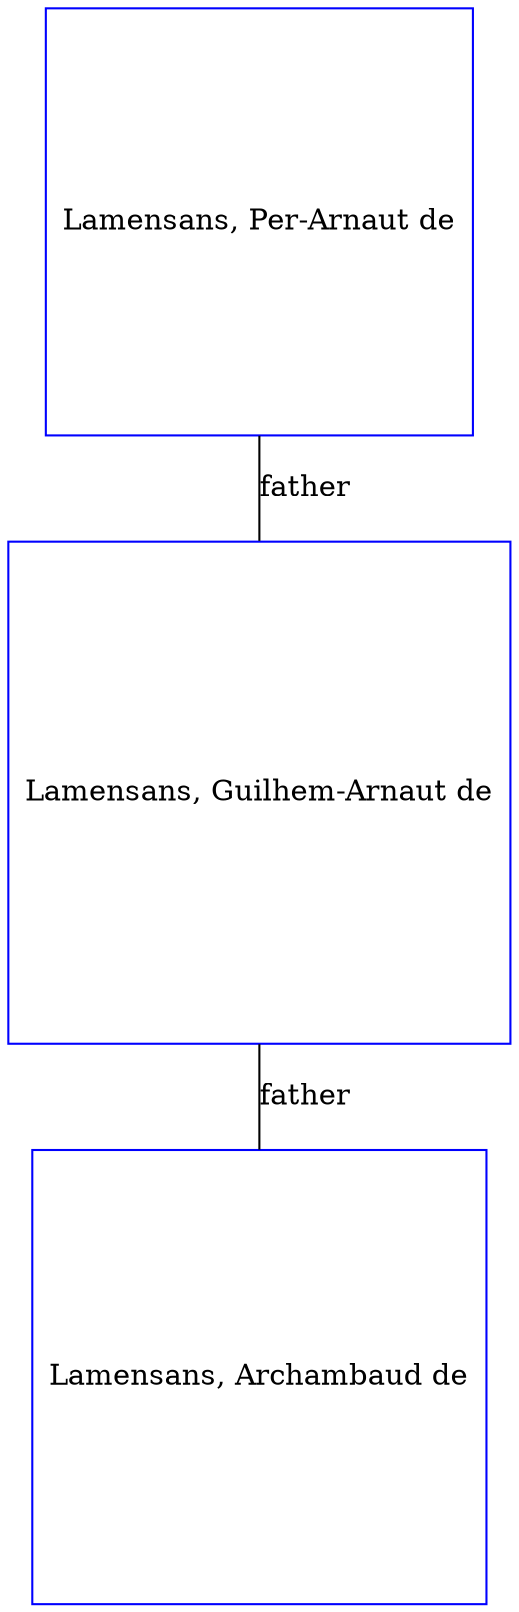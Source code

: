digraph D {
    edge [dir=none];    node [shape=box];    "016528"   [label="Lamensans, Per-Arnaut de", shape=box, regular=1, color="blue"] ;
"023099"   [label="Lamensans, Archambaud de", shape=box, regular=1, color="blue"] ;
"016529"   [label="Lamensans, Guilhem-Arnaut de", shape=box, regular=1, color="blue"] ;
016529->023099 [label="father",arrowsize=0.0]; 
016528->016529 [label="father",arrowsize=0.0]; 
}